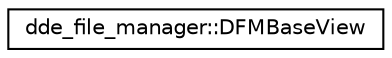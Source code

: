 digraph "类继承关系图"
{
  edge [fontname="Helvetica",fontsize="10",labelfontname="Helvetica",labelfontsize="10"];
  node [fontname="Helvetica",fontsize="10",shape=record];
  rankdir="LR";
  Node0 [label="dde_file_manager::DFMBaseView",height=0.2,width=0.4,color="black", fillcolor="white", style="filled",URL="$classdde__file__manager_1_1_d_f_m_base_view.html"];
}
